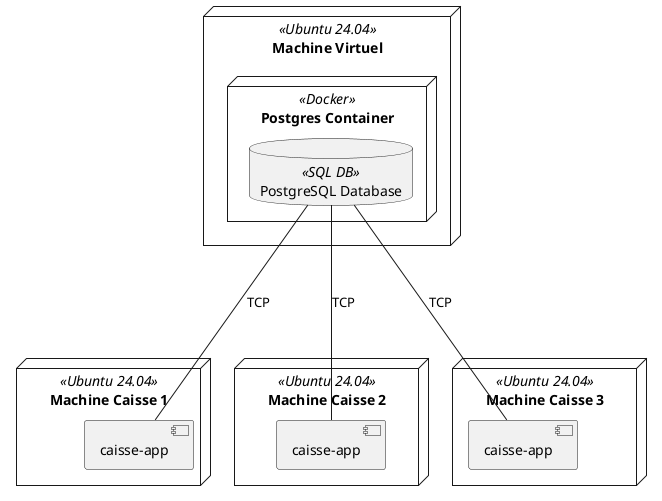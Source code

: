 @startuml
node "Machine Virtuel" <<Ubuntu 24.04>> {
    node "Postgres Container" <<Docker>> {
        database "PostgreSQL Database" <<SQL DB>> as db{
        }
    }
}
node "Machine Caisse 1" <<Ubuntu 24.04>> {
    component caisse-app as app1 {
    }
}
node "Machine Caisse 2"<<Ubuntu 24.04>> {
    component caisse-app as app2 {
    }
}
node "Machine Caisse 3"<<Ubuntu 24.04>> {
    component caisse-app as app3 {
    }
}

db --- app1 : TCP
db --- app2 : TCP
db --- app3 : TCP
@enduml
